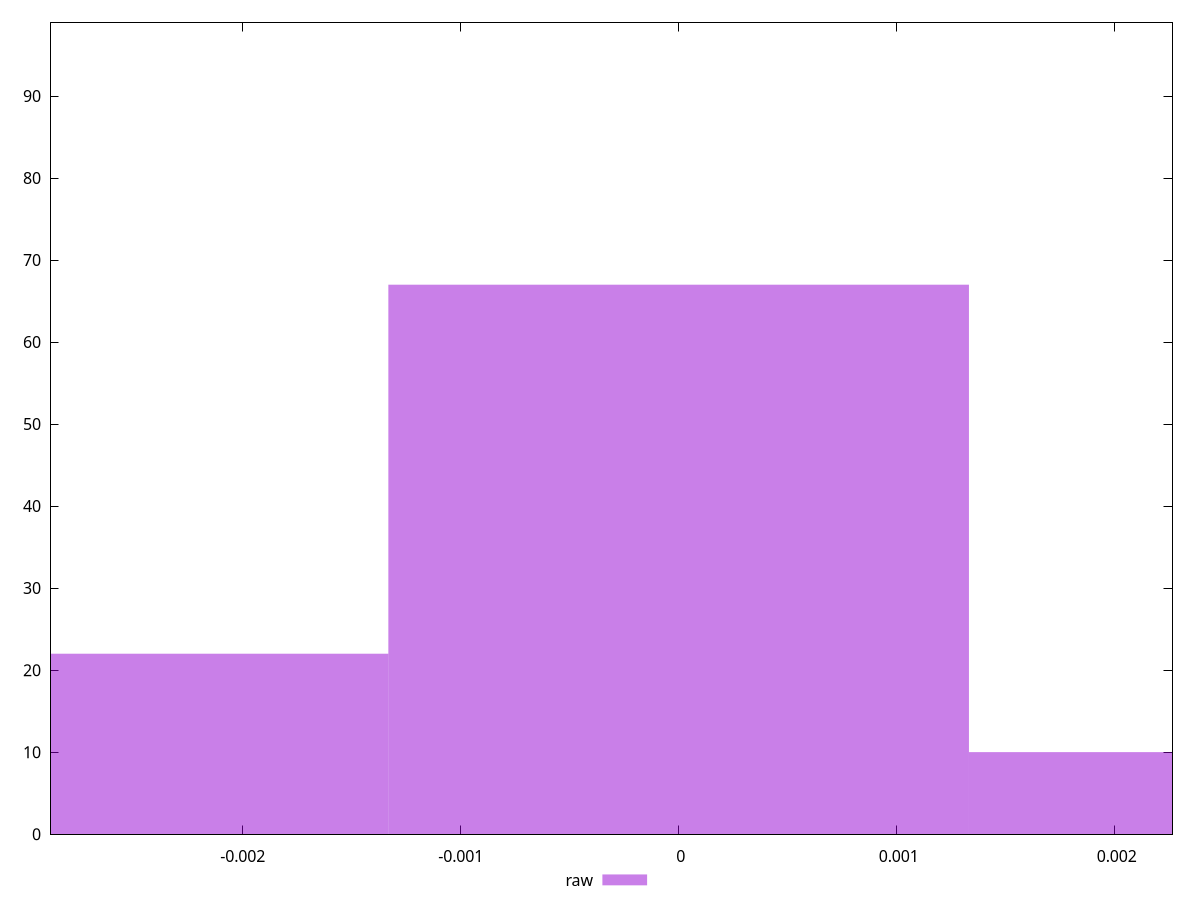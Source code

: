 reset

$raw <<EOF
0 67
0.0026633636244532567 10
-0.0026633636244532567 22
EOF

set key outside below
set boxwidth 0.0026633636244532567
set xrange [-0.002883799064962456:0.002265436661301834]
set yrange [0:99]
set trange [0:99]
set style fill transparent solid 0.5 noborder
set terminal svg size 640, 490 enhanced background rgb 'white'
set output "report/report_00029_2021-02-24T13-36-40.390Z/meta/pScore-difference/samples/card/raw/histogram.svg"

plot $raw title "raw" with boxes

reset
